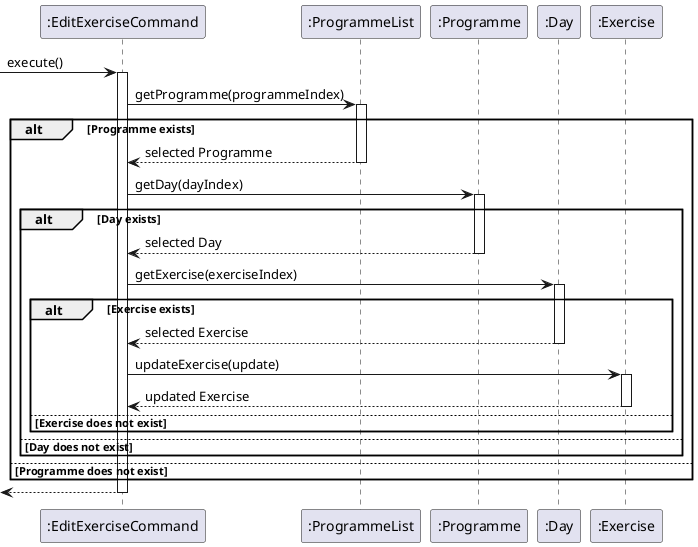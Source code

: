 @startuml
participant ":EditExerciseCommand" as EditExerciseCommand
participant ":ProgrammeList" as ProgrammeList
participant ":Programme" as Programme
participant ":Day" as Day
participant ":Exercise" as Exercise

-> EditExerciseCommand : execute()
activate EditExerciseCommand

EditExerciseCommand -> ProgrammeList : getProgramme(programmeIndex)
activate ProgrammeList

alt Programme exists
    ProgrammeList --> EditExerciseCommand : selected Programme
    deactivate ProgrammeList

    EditExerciseCommand -> Programme : getDay(dayIndex)
    activate Programme

    alt Day exists
        Programme --> EditExerciseCommand : selected Day
        deactivate Programme

        EditExerciseCommand -> Day: getExercise(exerciseIndex)
        activate Day

        alt Exercise exists
            Day --> EditExerciseCommand: selected Exercise
            deactivate Day

            EditExerciseCommand -> Exercise: updateExercise(update)
            activate Exercise
            Exercise --> EditExerciseCommand: updated Exercise
            deactivate Exercise
            else Exercise does not exist
        end
        else Day does not exist
    end
    else Programme does not exist
end

<-- EditExerciseCommand
deactivate EditExerciseCommand

@enduml